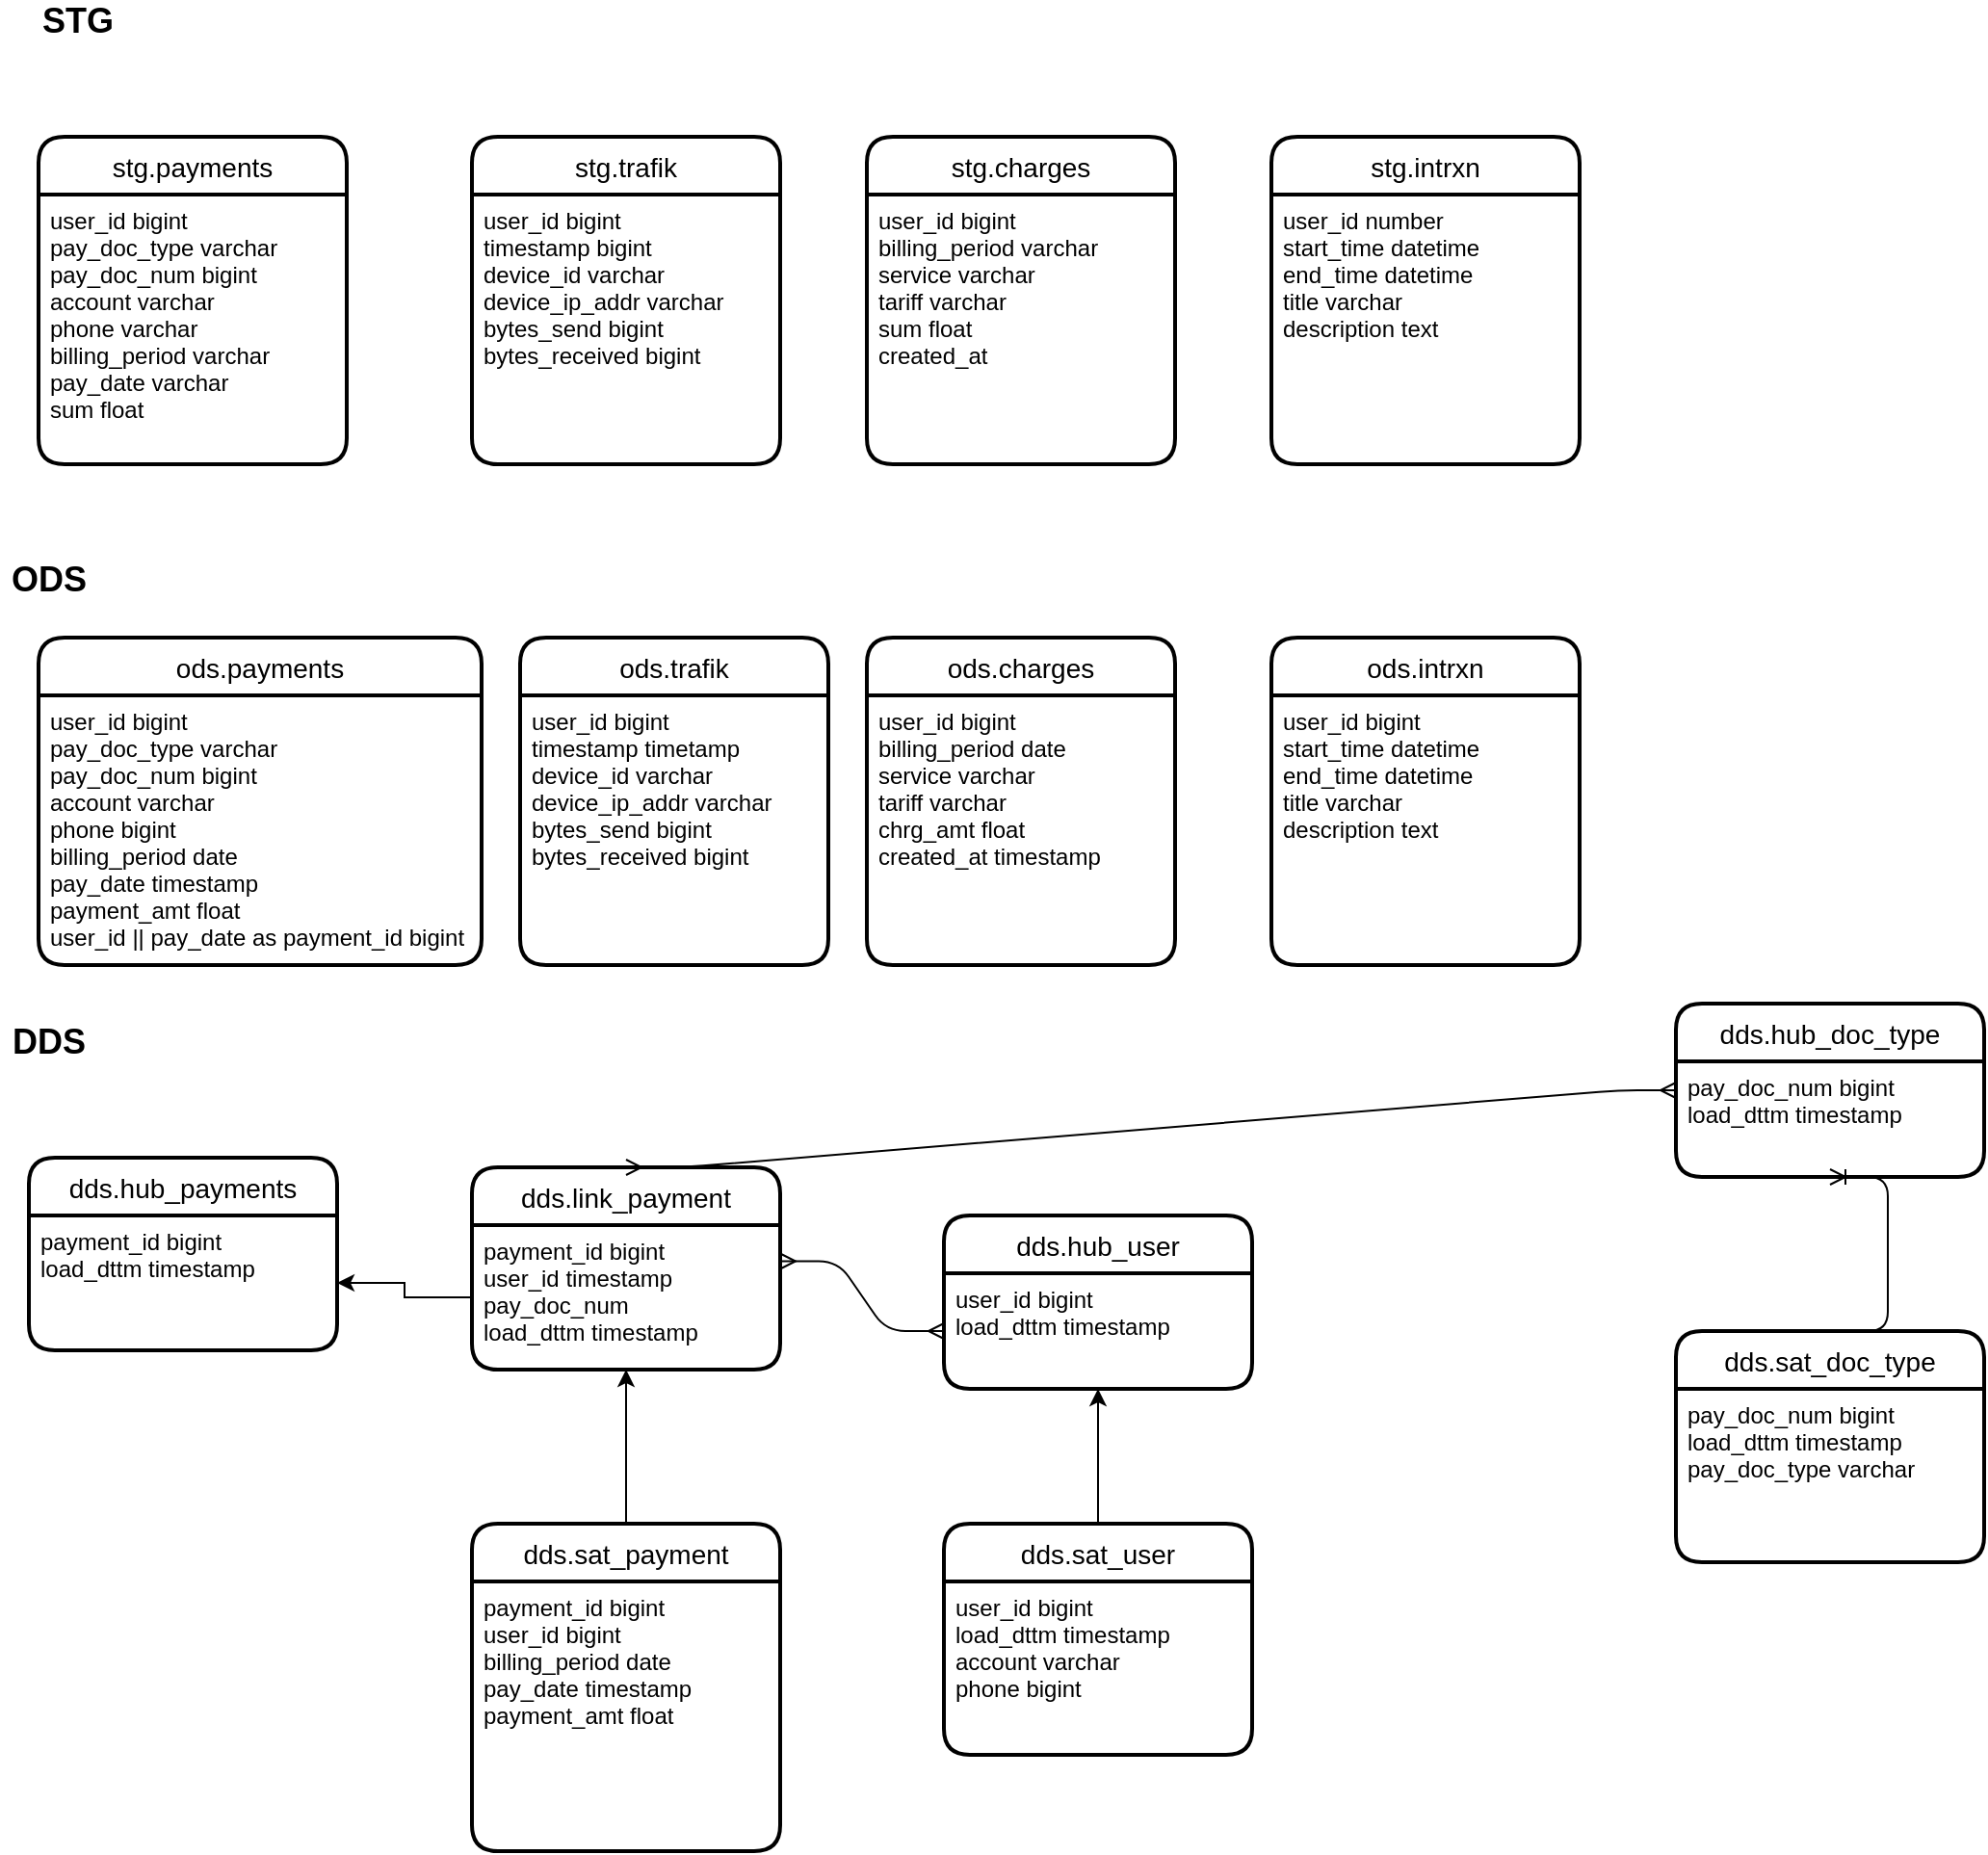 <mxfile version="14.3.2" type="github">
  <diagram id="R2lEEEUBdFMjLlhIrx00" name="Page-1">
    <mxGraphModel dx="1382" dy="1864" grid="1" gridSize="10" guides="1" tooltips="1" connect="1" arrows="1" fold="1" page="1" pageScale="1" pageWidth="850" pageHeight="1100" math="0" shadow="0" extFonts="Permanent Marker^https://fonts.googleapis.com/css?family=Permanent+Marker">
      <root>
        <mxCell id="0" />
        <mxCell id="1" parent="0" />
        <mxCell id="7S4udObnOnSQ2FF6pkTF-1" value="stg.payments" style="swimlane;childLayout=stackLayout;horizontal=1;startSize=30;horizontalStack=0;rounded=1;fontSize=14;fontStyle=0;strokeWidth=2;resizeParent=0;resizeLast=1;shadow=0;dashed=0;align=center;" parent="1" vertex="1">
          <mxGeometry x="40" y="-120" width="160" height="170" as="geometry" />
        </mxCell>
        <mxCell id="7S4udObnOnSQ2FF6pkTF-2" value="user_id bigint&#xa;pay_doc_type varchar&#xa;pay_doc_num bigint&#xa;account varchar&#xa;phone varchar&#xa;billing_period varchar&#xa;pay_date varchar&#xa;sum float&#xa;&#xa;" style="align=left;strokeColor=none;fillColor=none;spacingLeft=4;fontSize=12;verticalAlign=top;resizable=0;rotatable=0;part=1;" parent="7S4udObnOnSQ2FF6pkTF-1" vertex="1">
          <mxGeometry y="30" width="160" height="140" as="geometry" />
        </mxCell>
        <mxCell id="7S4udObnOnSQ2FF6pkTF-4" value="stg.charges" style="swimlane;childLayout=stackLayout;horizontal=1;startSize=30;horizontalStack=0;rounded=1;fontSize=14;fontStyle=0;strokeWidth=2;resizeParent=0;resizeLast=1;shadow=0;dashed=0;align=center;" parent="1" vertex="1">
          <mxGeometry x="470" y="-120" width="160" height="170" as="geometry" />
        </mxCell>
        <mxCell id="7S4udObnOnSQ2FF6pkTF-5" value="user_id bigint&#xa;billing_period varchar&#xa;service varchar&#xa;tariff varchar&#xa;sum float&#xa;created_at" style="align=left;strokeColor=none;fillColor=none;spacingLeft=4;fontSize=12;verticalAlign=top;resizable=0;rotatable=0;part=1;" parent="7S4udObnOnSQ2FF6pkTF-4" vertex="1">
          <mxGeometry y="30" width="160" height="140" as="geometry" />
        </mxCell>
        <mxCell id="7S4udObnOnSQ2FF6pkTF-6" value="stg.trafik" style="swimlane;childLayout=stackLayout;horizontal=1;startSize=30;horizontalStack=0;rounded=1;fontSize=14;fontStyle=0;strokeWidth=2;resizeParent=0;resizeLast=1;shadow=0;dashed=0;align=center;" parent="1" vertex="1">
          <mxGeometry x="265" y="-120" width="160" height="170" as="geometry" />
        </mxCell>
        <mxCell id="7S4udObnOnSQ2FF6pkTF-7" value="user_id bigint&#xa;timestamp bigint&#xa;device_id varchar&#xa;device_ip_addr varchar&#xa;bytes_send bigint&#xa;bytes_received bigint&#xa;" style="align=left;strokeColor=none;fillColor=none;spacingLeft=4;fontSize=12;verticalAlign=top;resizable=0;rotatable=0;part=1;" parent="7S4udObnOnSQ2FF6pkTF-6" vertex="1">
          <mxGeometry y="30" width="160" height="140" as="geometry" />
        </mxCell>
        <mxCell id="7S4udObnOnSQ2FF6pkTF-10" value="stg.intrxn" style="swimlane;childLayout=stackLayout;horizontal=1;startSize=30;horizontalStack=0;rounded=1;fontSize=14;fontStyle=0;strokeWidth=2;resizeParent=0;resizeLast=1;shadow=0;dashed=0;align=center;" parent="1" vertex="1">
          <mxGeometry x="680" y="-120" width="160" height="170" as="geometry" />
        </mxCell>
        <mxCell id="7S4udObnOnSQ2FF6pkTF-11" value="user_id number&#xa;start_time datetime&#xa;end_time datetime&#xa;title varchar&#xa;description text" style="align=left;strokeColor=none;fillColor=none;spacingLeft=4;fontSize=12;verticalAlign=top;resizable=0;rotatable=0;part=1;" parent="7S4udObnOnSQ2FF6pkTF-10" vertex="1">
          <mxGeometry y="30" width="160" height="140" as="geometry" />
        </mxCell>
        <mxCell id="7S4udObnOnSQ2FF6pkTF-15" value="&lt;font style=&quot;font-size: 18px&quot;&gt;&lt;b&gt;STG&lt;/b&gt;&lt;/font&gt;" style="text;html=1;align=center;verticalAlign=middle;resizable=0;points=[];autosize=1;" parent="1" vertex="1">
          <mxGeometry x="35" y="-190" width="50" height="20" as="geometry" />
        </mxCell>
        <mxCell id="7S4udObnOnSQ2FF6pkTF-16" value="&lt;font style=&quot;font-size: 18px&quot;&gt;&lt;b&gt;ODS&lt;/b&gt;&lt;/font&gt;" style="text;html=1;align=center;verticalAlign=middle;resizable=0;points=[];autosize=1;" parent="1" vertex="1">
          <mxGeometry x="20" y="100" width="50" height="20" as="geometry" />
        </mxCell>
        <mxCell id="7S4udObnOnSQ2FF6pkTF-17" value="ods.payments" style="swimlane;childLayout=stackLayout;horizontal=1;startSize=30;horizontalStack=0;rounded=1;fontSize=14;fontStyle=0;strokeWidth=2;resizeParent=0;resizeLast=1;shadow=0;dashed=0;align=center;" parent="1" vertex="1">
          <mxGeometry x="40" y="140" width="230" height="170" as="geometry" />
        </mxCell>
        <mxCell id="7S4udObnOnSQ2FF6pkTF-18" value="user_id bigint&#xa;pay_doc_type varchar&#xa;pay_doc_num bigint&#xa;account varchar&#xa;phone bigint&#xa;billing_period date&#xa;pay_date timestamp&#xa;payment_amt float&#xa;user_id || pay_date as payment_id bigint&#xa;&#xa;" style="align=left;strokeColor=none;fillColor=none;spacingLeft=4;fontSize=12;verticalAlign=top;resizable=0;rotatable=0;part=1;" parent="7S4udObnOnSQ2FF6pkTF-17" vertex="1">
          <mxGeometry y="30" width="230" height="140" as="geometry" />
        </mxCell>
        <mxCell id="CGG7622qUOH1zf8zBnxl-1" value="ods.trafik" style="swimlane;childLayout=stackLayout;horizontal=1;startSize=30;horizontalStack=0;rounded=1;fontSize=14;fontStyle=0;strokeWidth=2;resizeParent=0;resizeLast=1;shadow=0;dashed=0;align=center;" vertex="1" parent="1">
          <mxGeometry x="290" y="140" width="160" height="170" as="geometry" />
        </mxCell>
        <mxCell id="CGG7622qUOH1zf8zBnxl-2" value="user_id bigint&#xa;timestamp timetamp&#xa;device_id varchar&#xa;device_ip_addr varchar&#xa;bytes_send bigint&#xa;bytes_received bigint&#xa;" style="align=left;strokeColor=none;fillColor=none;spacingLeft=4;fontSize=12;verticalAlign=top;resizable=0;rotatable=0;part=1;" vertex="1" parent="CGG7622qUOH1zf8zBnxl-1">
          <mxGeometry y="30" width="160" height="140" as="geometry" />
        </mxCell>
        <mxCell id="CGG7622qUOH1zf8zBnxl-3" value="ods.charges" style="swimlane;childLayout=stackLayout;horizontal=1;startSize=30;horizontalStack=0;rounded=1;fontSize=14;fontStyle=0;strokeWidth=2;resizeParent=0;resizeLast=1;shadow=0;dashed=0;align=center;" vertex="1" parent="1">
          <mxGeometry x="470" y="140" width="160" height="170" as="geometry" />
        </mxCell>
        <mxCell id="CGG7622qUOH1zf8zBnxl-4" value="user_id bigint&#xa;billing_period date&#xa;service varchar&#xa;tariff varchar&#xa;chrg_amt float&#xa;created_at timestamp" style="align=left;strokeColor=none;fillColor=none;spacingLeft=4;fontSize=12;verticalAlign=top;resizable=0;rotatable=0;part=1;" vertex="1" parent="CGG7622qUOH1zf8zBnxl-3">
          <mxGeometry y="30" width="160" height="140" as="geometry" />
        </mxCell>
        <mxCell id="CGG7622qUOH1zf8zBnxl-5" value="ods.intrxn" style="swimlane;childLayout=stackLayout;horizontal=1;startSize=30;horizontalStack=0;rounded=1;fontSize=14;fontStyle=0;strokeWidth=2;resizeParent=0;resizeLast=1;shadow=0;dashed=0;align=center;" vertex="1" parent="1">
          <mxGeometry x="680" y="140" width="160" height="170" as="geometry" />
        </mxCell>
        <mxCell id="CGG7622qUOH1zf8zBnxl-6" value="user_id bigint&#xa;start_time datetime&#xa;end_time datetime&#xa;title varchar&#xa;description text" style="align=left;strokeColor=none;fillColor=none;spacingLeft=4;fontSize=12;verticalAlign=top;resizable=0;rotatable=0;part=1;" vertex="1" parent="CGG7622qUOH1zf8zBnxl-5">
          <mxGeometry y="30" width="160" height="140" as="geometry" />
        </mxCell>
        <mxCell id="CGG7622qUOH1zf8zBnxl-7" value="&lt;span style=&quot;font-size: 18px&quot;&gt;&lt;b&gt;DDS&lt;/b&gt;&lt;/span&gt;" style="text;html=1;align=center;verticalAlign=middle;resizable=0;points=[];autosize=1;" vertex="1" parent="1">
          <mxGeometry x="20" y="340" width="50" height="20" as="geometry" />
        </mxCell>
        <mxCell id="CGG7622qUOH1zf8zBnxl-8" value="dds.hub_payments" style="swimlane;childLayout=stackLayout;horizontal=1;startSize=30;horizontalStack=0;rounded=1;fontSize=14;fontStyle=0;strokeWidth=2;resizeParent=0;resizeLast=1;shadow=0;dashed=0;align=center;" vertex="1" parent="1">
          <mxGeometry x="35" y="410" width="160" height="100" as="geometry" />
        </mxCell>
        <mxCell id="CGG7622qUOH1zf8zBnxl-9" value="payment_id bigint &#xa;load_dttm timestamp&#xa;" style="align=left;strokeColor=none;fillColor=none;spacingLeft=4;fontSize=12;verticalAlign=top;resizable=0;rotatable=0;part=1;" vertex="1" parent="CGG7622qUOH1zf8zBnxl-8">
          <mxGeometry y="30" width="160" height="70" as="geometry" />
        </mxCell>
        <mxCell id="CGG7622qUOH1zf8zBnxl-10" value="dds.hub_user" style="swimlane;childLayout=stackLayout;horizontal=1;startSize=30;horizontalStack=0;rounded=1;fontSize=14;fontStyle=0;strokeWidth=2;resizeParent=0;resizeLast=1;shadow=0;dashed=0;align=center;" vertex="1" parent="1">
          <mxGeometry x="510" y="440" width="160" height="90" as="geometry" />
        </mxCell>
        <mxCell id="CGG7622qUOH1zf8zBnxl-11" value="user_id bigint&#xa;load_dttm timestamp&#xa;" style="align=left;strokeColor=none;fillColor=none;spacingLeft=4;fontSize=12;verticalAlign=top;resizable=0;rotatable=0;part=1;" vertex="1" parent="CGG7622qUOH1zf8zBnxl-10">
          <mxGeometry y="30" width="160" height="60" as="geometry" />
        </mxCell>
        <mxCell id="CGG7622qUOH1zf8zBnxl-33" style="edgeStyle=orthogonalEdgeStyle;rounded=0;orthogonalLoop=1;jettySize=auto;html=1;entryX=0.5;entryY=1;entryDx=0;entryDy=0;" edge="1" parent="1" source="CGG7622qUOH1zf8zBnxl-12" target="CGG7622qUOH1zf8zBnxl-11">
          <mxGeometry relative="1" as="geometry" />
        </mxCell>
        <mxCell id="CGG7622qUOH1zf8zBnxl-12" value="dds.sat_user" style="swimlane;childLayout=stackLayout;horizontal=1;startSize=30;horizontalStack=0;rounded=1;fontSize=14;fontStyle=0;strokeWidth=2;resizeParent=0;resizeLast=1;shadow=0;dashed=0;align=center;" vertex="1" parent="1">
          <mxGeometry x="510" y="600" width="160" height="120" as="geometry" />
        </mxCell>
        <mxCell id="CGG7622qUOH1zf8zBnxl-13" value="user_id bigint&#xa;load_dttm timestamp&#xa;account varchar&#xa;phone bigint&#xa;&#xa;" style="align=left;strokeColor=none;fillColor=none;spacingLeft=4;fontSize=12;verticalAlign=top;resizable=0;rotatable=0;part=1;fontStyle=0" vertex="1" parent="CGG7622qUOH1zf8zBnxl-12">
          <mxGeometry y="30" width="160" height="90" as="geometry" />
        </mxCell>
        <mxCell id="CGG7622qUOH1zf8zBnxl-14" value="dds.hub_doc_type" style="swimlane;childLayout=stackLayout;horizontal=1;startSize=30;horizontalStack=0;rounded=1;fontSize=14;fontStyle=0;strokeWidth=2;resizeParent=0;resizeLast=1;shadow=0;dashed=0;align=center;" vertex="1" parent="1">
          <mxGeometry x="890" y="330" width="160" height="90" as="geometry" />
        </mxCell>
        <mxCell id="CGG7622qUOH1zf8zBnxl-15" value="pay_doc_num bigint&#xa;load_dttm timestamp" style="align=left;strokeColor=none;fillColor=none;spacingLeft=4;fontSize=12;verticalAlign=top;resizable=0;rotatable=0;part=1;" vertex="1" parent="CGG7622qUOH1zf8zBnxl-14">
          <mxGeometry y="30" width="160" height="60" as="geometry" />
        </mxCell>
        <mxCell id="CGG7622qUOH1zf8zBnxl-16" value="dds.sat_doc_type" style="swimlane;childLayout=stackLayout;horizontal=1;startSize=30;horizontalStack=0;rounded=1;fontSize=14;fontStyle=0;strokeWidth=2;resizeParent=0;resizeLast=1;shadow=0;dashed=0;align=center;" vertex="1" parent="1">
          <mxGeometry x="890" y="500" width="160" height="120" as="geometry" />
        </mxCell>
        <mxCell id="CGG7622qUOH1zf8zBnxl-17" value="pay_doc_num bigint&#xa;load_dttm timestamp &#xa;pay_doc_type varchar" style="align=left;strokeColor=none;fillColor=none;spacingLeft=4;fontSize=12;verticalAlign=top;resizable=0;rotatable=0;part=1;fontStyle=0" vertex="1" parent="CGG7622qUOH1zf8zBnxl-16">
          <mxGeometry y="30" width="160" height="90" as="geometry" />
        </mxCell>
        <mxCell id="CGG7622qUOH1zf8zBnxl-34" style="edgeStyle=orthogonalEdgeStyle;rounded=0;orthogonalLoop=1;jettySize=auto;html=1;exitX=0.5;exitY=0;exitDx=0;exitDy=0;entryX=0.5;entryY=1;entryDx=0;entryDy=0;" edge="1" parent="1" source="CGG7622qUOH1zf8zBnxl-18" target="CGG7622qUOH1zf8zBnxl-21">
          <mxGeometry relative="1" as="geometry" />
        </mxCell>
        <mxCell id="CGG7622qUOH1zf8zBnxl-18" value="dds.sat_payment" style="swimlane;childLayout=stackLayout;horizontal=1;startSize=30;horizontalStack=0;rounded=1;fontSize=14;fontStyle=0;strokeWidth=2;resizeParent=0;resizeLast=1;shadow=0;dashed=0;align=center;" vertex="1" parent="1">
          <mxGeometry x="265" y="600" width="160" height="170" as="geometry" />
        </mxCell>
        <mxCell id="CGG7622qUOH1zf8zBnxl-19" value="payment_id bigint &#xa;user_id bigint&#xa;billing_period date&#xa;pay_date timestamp&#xa;payment_amt float&#xa;&#xa;" style="align=left;strokeColor=none;fillColor=none;spacingLeft=4;fontSize=12;verticalAlign=top;resizable=0;rotatable=0;part=1;" vertex="1" parent="CGG7622qUOH1zf8zBnxl-18">
          <mxGeometry y="30" width="160" height="140" as="geometry" />
        </mxCell>
        <mxCell id="CGG7622qUOH1zf8zBnxl-20" value="dds.link_payment" style="swimlane;childLayout=stackLayout;horizontal=1;startSize=30;horizontalStack=0;rounded=1;fontSize=14;fontStyle=0;strokeWidth=2;resizeParent=0;resizeLast=1;shadow=0;dashed=0;align=center;" vertex="1" parent="1">
          <mxGeometry x="265" y="415" width="160" height="105" as="geometry" />
        </mxCell>
        <mxCell id="CGG7622qUOH1zf8zBnxl-21" value="payment_id bigint&#xa;user_id timestamp&#xa;pay_doc_num&#xa;load_dttm timestamp&#xa;" style="align=left;strokeColor=none;fillColor=none;spacingLeft=4;fontSize=12;verticalAlign=top;resizable=0;rotatable=0;part=1;" vertex="1" parent="CGG7622qUOH1zf8zBnxl-20">
          <mxGeometry y="30" width="160" height="75" as="geometry" />
        </mxCell>
        <mxCell id="CGG7622qUOH1zf8zBnxl-27" value="" style="edgeStyle=entityRelationEdgeStyle;fontSize=12;html=1;endArrow=ERmany;startArrow=ERmany;entryX=0;entryY=0.5;entryDx=0;entryDy=0;exitX=1;exitY=0.25;exitDx=0;exitDy=0;" edge="1" parent="1" source="CGG7622qUOH1zf8zBnxl-21" target="CGG7622qUOH1zf8zBnxl-11">
          <mxGeometry width="100" height="100" relative="1" as="geometry">
            <mxPoint x="490" y="660" as="sourcePoint" />
            <mxPoint x="590" y="560" as="targetPoint" />
          </mxGeometry>
        </mxCell>
        <mxCell id="CGG7622qUOH1zf8zBnxl-30" value="" style="edgeStyle=entityRelationEdgeStyle;fontSize=12;html=1;endArrow=ERmany;startArrow=ERmany;entryX=0;entryY=0.25;entryDx=0;entryDy=0;exitX=0.5;exitY=0;exitDx=0;exitDy=0;" edge="1" parent="1" source="CGG7622qUOH1zf8zBnxl-20" target="CGG7622qUOH1zf8zBnxl-15">
          <mxGeometry width="100" height="100" relative="1" as="geometry">
            <mxPoint x="660" y="470" as="sourcePoint" />
            <mxPoint x="760" y="370" as="targetPoint" />
          </mxGeometry>
        </mxCell>
        <mxCell id="CGG7622qUOH1zf8zBnxl-32" value="" style="edgeStyle=entityRelationEdgeStyle;fontSize=12;html=1;endArrow=ERoneToMany;entryX=0.5;entryY=1;entryDx=0;entryDy=0;exitX=0.5;exitY=0;exitDx=0;exitDy=0;" edge="1" parent="1" source="CGG7622qUOH1zf8zBnxl-16" target="CGG7622qUOH1zf8zBnxl-15">
          <mxGeometry width="100" height="100" relative="1" as="geometry">
            <mxPoint x="950" y="550" as="sourcePoint" />
            <mxPoint x="1050" y="450" as="targetPoint" />
          </mxGeometry>
        </mxCell>
        <mxCell id="CGG7622qUOH1zf8zBnxl-35" style="edgeStyle=orthogonalEdgeStyle;rounded=0;orthogonalLoop=1;jettySize=auto;html=1;entryX=1;entryY=0.5;entryDx=0;entryDy=0;" edge="1" parent="1" source="CGG7622qUOH1zf8zBnxl-21" target="CGG7622qUOH1zf8zBnxl-9">
          <mxGeometry relative="1" as="geometry" />
        </mxCell>
      </root>
    </mxGraphModel>
  </diagram>
</mxfile>
